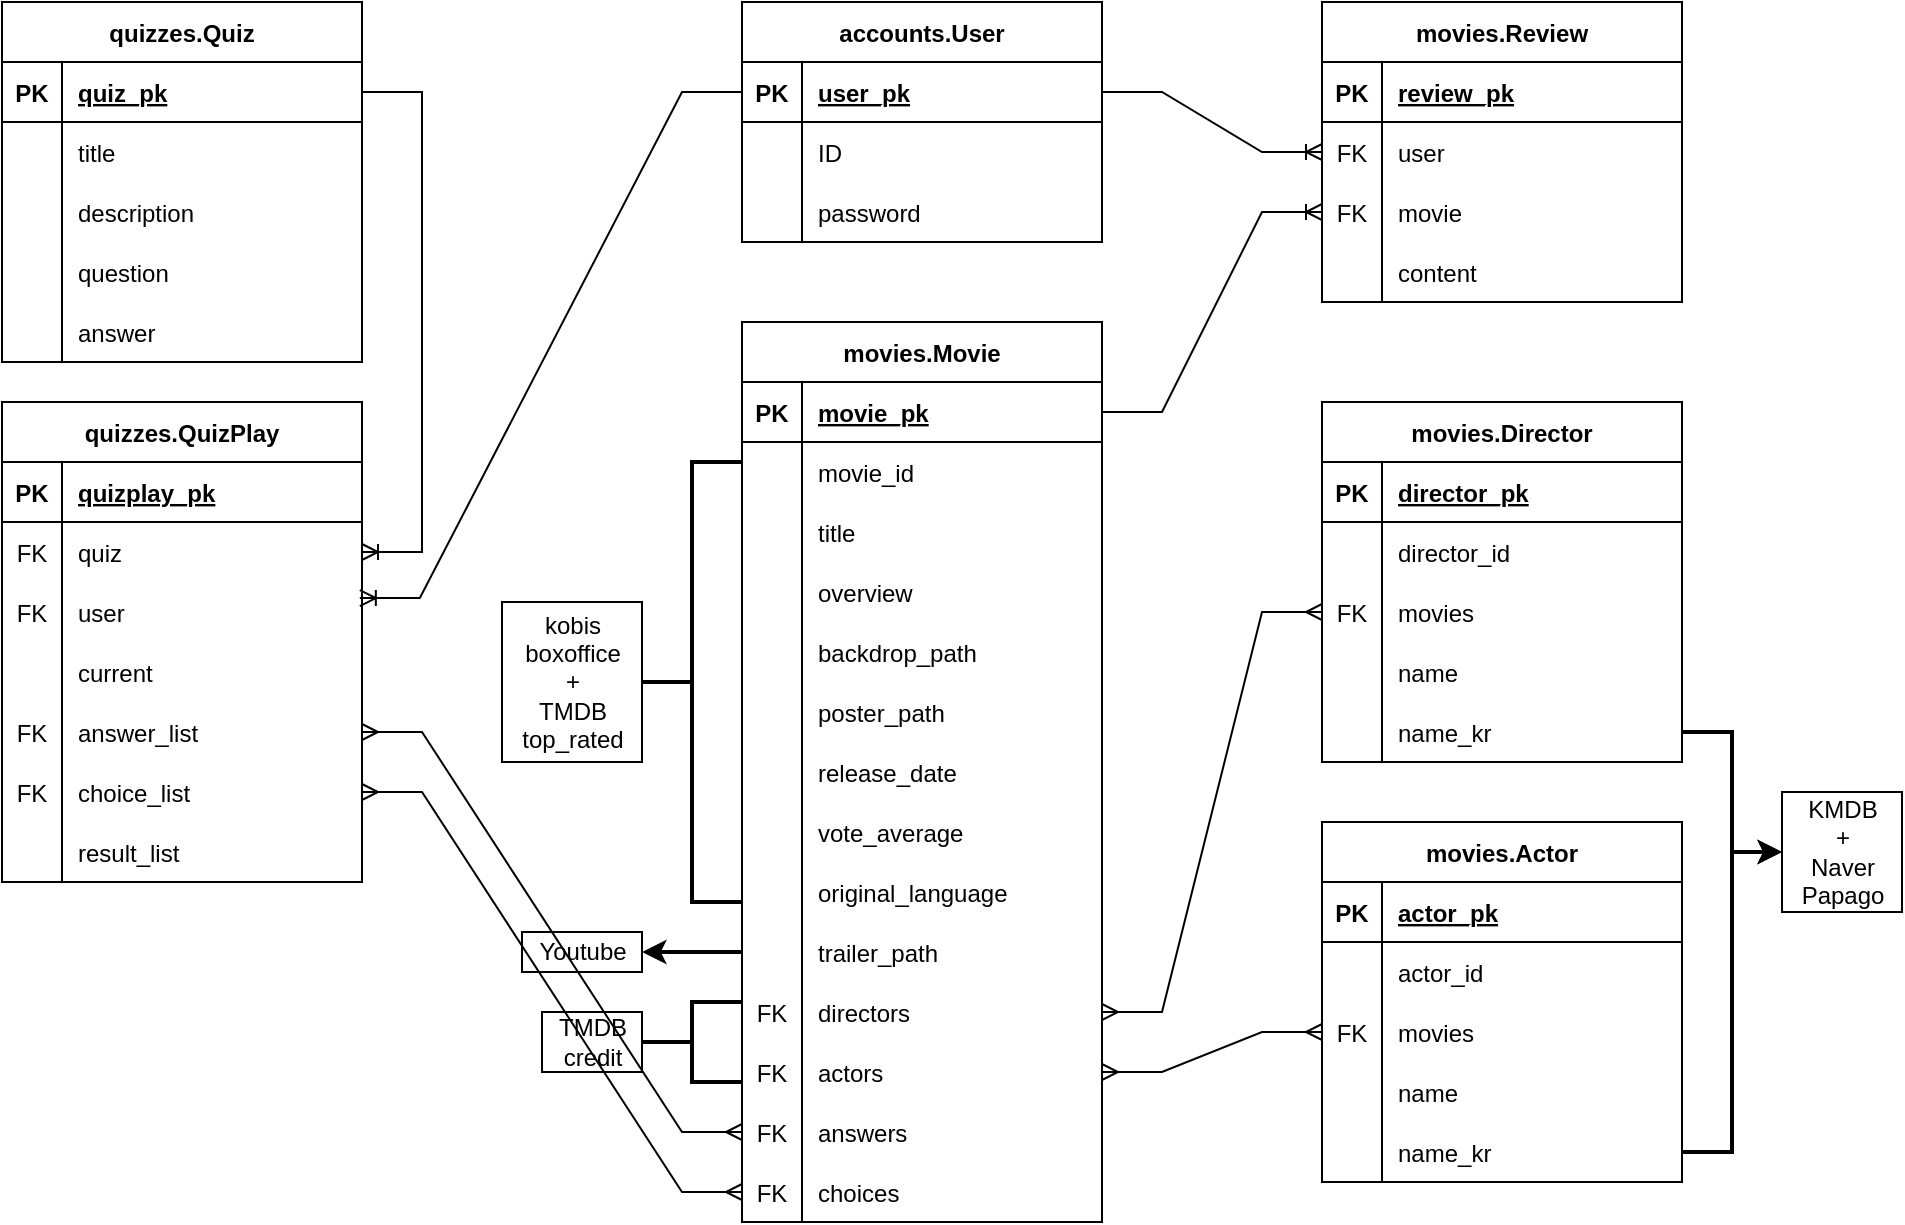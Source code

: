 <mxfile version="18.1.1" type="device"><diagram id="5KrQsQRXeD23JHduKpQw" name="Page-1"><mxGraphModel dx="1707" dy="761" grid="1" gridSize="10" guides="1" tooltips="1" connect="1" arrows="1" fold="1" page="1" pageScale="1" pageWidth="827" pageHeight="1169" math="0" shadow="0"><root><mxCell id="0"/><mxCell id="1" parent="0"/><mxCell id="KKHw9WW8EA9OXIEumXZw-2" value="accounts.User" style="shape=table;startSize=30;container=1;collapsible=1;childLayout=tableLayout;fixedRows=1;rowLines=0;fontStyle=1;align=center;resizeLast=1;" parent="1" vertex="1"><mxGeometry x="150" y="160" width="180" height="120" as="geometry"/></mxCell><mxCell id="KKHw9WW8EA9OXIEumXZw-3" value="" style="shape=tableRow;horizontal=0;startSize=0;swimlaneHead=0;swimlaneBody=0;fillColor=none;collapsible=0;dropTarget=0;points=[[0,0.5],[1,0.5]];portConstraint=eastwest;top=0;left=0;right=0;bottom=1;" parent="KKHw9WW8EA9OXIEumXZw-2" vertex="1"><mxGeometry y="30" width="180" height="30" as="geometry"/></mxCell><mxCell id="KKHw9WW8EA9OXIEumXZw-4" value="PK" style="shape=partialRectangle;connectable=0;fillColor=none;top=0;left=0;bottom=0;right=0;fontStyle=1;overflow=hidden;" parent="KKHw9WW8EA9OXIEumXZw-3" vertex="1"><mxGeometry width="30" height="30" as="geometry"><mxRectangle width="30" height="30" as="alternateBounds"/></mxGeometry></mxCell><mxCell id="KKHw9WW8EA9OXIEumXZw-5" value="user_pk" style="shape=partialRectangle;connectable=0;fillColor=none;top=0;left=0;bottom=0;right=0;align=left;spacingLeft=6;fontStyle=5;overflow=hidden;" parent="KKHw9WW8EA9OXIEumXZw-3" vertex="1"><mxGeometry x="30" width="150" height="30" as="geometry"><mxRectangle width="150" height="30" as="alternateBounds"/></mxGeometry></mxCell><mxCell id="KKHw9WW8EA9OXIEumXZw-6" value="" style="shape=tableRow;horizontal=0;startSize=0;swimlaneHead=0;swimlaneBody=0;fillColor=none;collapsible=0;dropTarget=0;points=[[0,0.5],[1,0.5]];portConstraint=eastwest;top=0;left=0;right=0;bottom=0;" parent="KKHw9WW8EA9OXIEumXZw-2" vertex="1"><mxGeometry y="60" width="180" height="30" as="geometry"/></mxCell><mxCell id="KKHw9WW8EA9OXIEumXZw-7" value="" style="shape=partialRectangle;connectable=0;fillColor=none;top=0;left=0;bottom=0;right=0;editable=1;overflow=hidden;" parent="KKHw9WW8EA9OXIEumXZw-6" vertex="1"><mxGeometry width="30" height="30" as="geometry"><mxRectangle width="30" height="30" as="alternateBounds"/></mxGeometry></mxCell><mxCell id="KKHw9WW8EA9OXIEumXZw-8" value="ID" style="shape=partialRectangle;connectable=0;fillColor=none;top=0;left=0;bottom=0;right=0;align=left;spacingLeft=6;overflow=hidden;" parent="KKHw9WW8EA9OXIEumXZw-6" vertex="1"><mxGeometry x="30" width="150" height="30" as="geometry"><mxRectangle width="150" height="30" as="alternateBounds"/></mxGeometry></mxCell><mxCell id="7-DC_u_czcNYB6QUWj9u-14" value="" style="shape=tableRow;horizontal=0;startSize=0;swimlaneHead=0;swimlaneBody=0;fillColor=none;collapsible=0;dropTarget=0;points=[[0,0.5],[1,0.5]];portConstraint=eastwest;top=0;left=0;right=0;bottom=0;" parent="KKHw9WW8EA9OXIEumXZw-2" vertex="1"><mxGeometry y="90" width="180" height="30" as="geometry"/></mxCell><mxCell id="7-DC_u_czcNYB6QUWj9u-15" value="" style="shape=partialRectangle;connectable=0;fillColor=none;top=0;left=0;bottom=0;right=0;editable=1;overflow=hidden;" parent="7-DC_u_czcNYB6QUWj9u-14" vertex="1"><mxGeometry width="30" height="30" as="geometry"><mxRectangle width="30" height="30" as="alternateBounds"/></mxGeometry></mxCell><mxCell id="7-DC_u_czcNYB6QUWj9u-16" value="password" style="shape=partialRectangle;connectable=0;fillColor=none;top=0;left=0;bottom=0;right=0;align=left;spacingLeft=6;overflow=hidden;" parent="7-DC_u_czcNYB6QUWj9u-14" vertex="1"><mxGeometry x="30" width="150" height="30" as="geometry"><mxRectangle width="150" height="30" as="alternateBounds"/></mxGeometry></mxCell><mxCell id="KKHw9WW8EA9OXIEumXZw-28" value="movies.Review" style="shape=table;startSize=30;container=1;collapsible=1;childLayout=tableLayout;fixedRows=1;rowLines=0;fontStyle=1;align=center;resizeLast=1;" parent="1" vertex="1"><mxGeometry x="440" y="160" width="180" height="150" as="geometry"/></mxCell><mxCell id="KKHw9WW8EA9OXIEumXZw-29" value="" style="shape=tableRow;horizontal=0;startSize=0;swimlaneHead=0;swimlaneBody=0;fillColor=none;collapsible=0;dropTarget=0;points=[[0,0.5],[1,0.5]];portConstraint=eastwest;top=0;left=0;right=0;bottom=1;" parent="KKHw9WW8EA9OXIEumXZw-28" vertex="1"><mxGeometry y="30" width="180" height="30" as="geometry"/></mxCell><mxCell id="KKHw9WW8EA9OXIEumXZw-30" value="PK" style="shape=partialRectangle;connectable=0;fillColor=none;top=0;left=0;bottom=0;right=0;fontStyle=1;overflow=hidden;" parent="KKHw9WW8EA9OXIEumXZw-29" vertex="1"><mxGeometry width="30" height="30" as="geometry"><mxRectangle width="30" height="30" as="alternateBounds"/></mxGeometry></mxCell><mxCell id="KKHw9WW8EA9OXIEumXZw-31" value="review_pk" style="shape=partialRectangle;connectable=0;fillColor=none;top=0;left=0;bottom=0;right=0;align=left;spacingLeft=6;fontStyle=5;overflow=hidden;" parent="KKHw9WW8EA9OXIEumXZw-29" vertex="1"><mxGeometry x="30" width="150" height="30" as="geometry"><mxRectangle width="150" height="30" as="alternateBounds"/></mxGeometry></mxCell><mxCell id="KKHw9WW8EA9OXIEumXZw-32" value="" style="shape=tableRow;horizontal=0;startSize=0;swimlaneHead=0;swimlaneBody=0;fillColor=none;collapsible=0;dropTarget=0;points=[[0,0.5],[1,0.5]];portConstraint=eastwest;top=0;left=0;right=0;bottom=0;" parent="KKHw9WW8EA9OXIEumXZw-28" vertex="1"><mxGeometry y="60" width="180" height="30" as="geometry"/></mxCell><mxCell id="KKHw9WW8EA9OXIEumXZw-33" value="FK" style="shape=partialRectangle;connectable=0;fillColor=none;top=0;left=0;bottom=0;right=0;editable=1;overflow=hidden;" parent="KKHw9WW8EA9OXIEumXZw-32" vertex="1"><mxGeometry width="30" height="30" as="geometry"><mxRectangle width="30" height="30" as="alternateBounds"/></mxGeometry></mxCell><mxCell id="KKHw9WW8EA9OXIEumXZw-34" value="user" style="shape=partialRectangle;connectable=0;fillColor=none;top=0;left=0;bottom=0;right=0;align=left;spacingLeft=6;overflow=hidden;" parent="KKHw9WW8EA9OXIEumXZw-32" vertex="1"><mxGeometry x="30" width="150" height="30" as="geometry"><mxRectangle width="150" height="30" as="alternateBounds"/></mxGeometry></mxCell><mxCell id="7-DC_u_czcNYB6QUWj9u-18" value="" style="shape=tableRow;horizontal=0;startSize=0;swimlaneHead=0;swimlaneBody=0;fillColor=none;collapsible=0;dropTarget=0;points=[[0,0.5],[1,0.5]];portConstraint=eastwest;top=0;left=0;right=0;bottom=0;" parent="KKHw9WW8EA9OXIEumXZw-28" vertex="1"><mxGeometry y="90" width="180" height="30" as="geometry"/></mxCell><mxCell id="7-DC_u_czcNYB6QUWj9u-19" value="FK" style="shape=partialRectangle;connectable=0;fillColor=none;top=0;left=0;bottom=0;right=0;editable=1;overflow=hidden;" parent="7-DC_u_czcNYB6QUWj9u-18" vertex="1"><mxGeometry width="30" height="30" as="geometry"><mxRectangle width="30" height="30" as="alternateBounds"/></mxGeometry></mxCell><mxCell id="7-DC_u_czcNYB6QUWj9u-20" value="movie" style="shape=partialRectangle;connectable=0;fillColor=none;top=0;left=0;bottom=0;right=0;align=left;spacingLeft=6;overflow=hidden;" parent="7-DC_u_czcNYB6QUWj9u-18" vertex="1"><mxGeometry x="30" width="150" height="30" as="geometry"><mxRectangle width="150" height="30" as="alternateBounds"/></mxGeometry></mxCell><mxCell id="KKHw9WW8EA9OXIEumXZw-35" value="" style="shape=tableRow;horizontal=0;startSize=0;swimlaneHead=0;swimlaneBody=0;fillColor=none;collapsible=0;dropTarget=0;points=[[0,0.5],[1,0.5]];portConstraint=eastwest;top=0;left=0;right=0;bottom=0;" parent="KKHw9WW8EA9OXIEumXZw-28" vertex="1"><mxGeometry y="120" width="180" height="30" as="geometry"/></mxCell><mxCell id="KKHw9WW8EA9OXIEumXZw-36" value="" style="shape=partialRectangle;connectable=0;fillColor=none;top=0;left=0;bottom=0;right=0;editable=1;overflow=hidden;" parent="KKHw9WW8EA9OXIEumXZw-35" vertex="1"><mxGeometry width="30" height="30" as="geometry"><mxRectangle width="30" height="30" as="alternateBounds"/></mxGeometry></mxCell><mxCell id="KKHw9WW8EA9OXIEumXZw-37" value="content" style="shape=partialRectangle;connectable=0;fillColor=none;top=0;left=0;bottom=0;right=0;align=left;spacingLeft=6;overflow=hidden;" parent="KKHw9WW8EA9OXIEumXZw-35" vertex="1"><mxGeometry x="30" width="150" height="30" as="geometry"><mxRectangle width="150" height="30" as="alternateBounds"/></mxGeometry></mxCell><mxCell id="KKHw9WW8EA9OXIEumXZw-44" value="" style="edgeStyle=entityRelationEdgeStyle;fontSize=12;html=1;endArrow=ERoneToMany;rounded=0;entryX=0;entryY=0.5;entryDx=0;entryDy=0;exitX=1;exitY=0.5;exitDx=0;exitDy=0;" parent="1" source="KKHw9WW8EA9OXIEumXZw-3" target="KKHw9WW8EA9OXIEumXZw-32" edge="1"><mxGeometry width="100" height="100" relative="1" as="geometry"><mxPoint x="290" y="440" as="sourcePoint"/><mxPoint x="390" y="340" as="targetPoint"/></mxGeometry></mxCell><mxCell id="7-DC_u_czcNYB6QUWj9u-21" value="movies.Movie" style="shape=table;startSize=30;container=1;collapsible=1;childLayout=tableLayout;fixedRows=1;rowLines=0;fontStyle=1;align=center;resizeLast=1;" parent="1" vertex="1"><mxGeometry x="150" y="320" width="180" height="450" as="geometry"/></mxCell><mxCell id="7-DC_u_czcNYB6QUWj9u-22" value="" style="shape=tableRow;horizontal=0;startSize=0;swimlaneHead=0;swimlaneBody=0;fillColor=none;collapsible=0;dropTarget=0;points=[[0,0.5],[1,0.5]];portConstraint=eastwest;top=0;left=0;right=0;bottom=1;" parent="7-DC_u_czcNYB6QUWj9u-21" vertex="1"><mxGeometry y="30" width="180" height="30" as="geometry"/></mxCell><mxCell id="7-DC_u_czcNYB6QUWj9u-23" value="PK" style="shape=partialRectangle;connectable=0;fillColor=none;top=0;left=0;bottom=0;right=0;fontStyle=1;overflow=hidden;" parent="7-DC_u_czcNYB6QUWj9u-22" vertex="1"><mxGeometry width="30" height="30" as="geometry"><mxRectangle width="30" height="30" as="alternateBounds"/></mxGeometry></mxCell><mxCell id="7-DC_u_czcNYB6QUWj9u-24" value="movie_pk" style="shape=partialRectangle;connectable=0;fillColor=none;top=0;left=0;bottom=0;right=0;align=left;spacingLeft=6;fontStyle=5;overflow=hidden;" parent="7-DC_u_czcNYB6QUWj9u-22" vertex="1"><mxGeometry x="30" width="150" height="30" as="geometry"><mxRectangle width="150" height="30" as="alternateBounds"/></mxGeometry></mxCell><mxCell id="R5IGUj61YqM2goeQWQYJ-35" style="shape=tableRow;horizontal=0;startSize=0;swimlaneHead=0;swimlaneBody=0;fillColor=none;collapsible=0;dropTarget=0;points=[[0,0.5],[1,0.5]];portConstraint=eastwest;top=0;left=0;right=0;bottom=0;" parent="7-DC_u_czcNYB6QUWj9u-21" vertex="1"><mxGeometry y="60" width="180" height="30" as="geometry"/></mxCell><mxCell id="R5IGUj61YqM2goeQWQYJ-36" style="shape=partialRectangle;connectable=0;fillColor=none;top=0;left=0;bottom=0;right=0;editable=1;overflow=hidden;" parent="R5IGUj61YqM2goeQWQYJ-35" vertex="1"><mxGeometry width="30" height="30" as="geometry"><mxRectangle width="30" height="30" as="alternateBounds"/></mxGeometry></mxCell><mxCell id="R5IGUj61YqM2goeQWQYJ-37" value="movie_id" style="shape=partialRectangle;connectable=0;fillColor=none;top=0;left=0;bottom=0;right=0;align=left;spacingLeft=6;overflow=hidden;" parent="R5IGUj61YqM2goeQWQYJ-35" vertex="1"><mxGeometry x="30" width="150" height="30" as="geometry"><mxRectangle width="150" height="30" as="alternateBounds"/></mxGeometry></mxCell><mxCell id="7-DC_u_czcNYB6QUWj9u-25" value="" style="shape=tableRow;horizontal=0;startSize=0;swimlaneHead=0;swimlaneBody=0;fillColor=none;collapsible=0;dropTarget=0;points=[[0,0.5],[1,0.5]];portConstraint=eastwest;top=0;left=0;right=0;bottom=0;" parent="7-DC_u_czcNYB6QUWj9u-21" vertex="1"><mxGeometry y="90" width="180" height="30" as="geometry"/></mxCell><mxCell id="7-DC_u_czcNYB6QUWj9u-26" value="" style="shape=partialRectangle;connectable=0;fillColor=none;top=0;left=0;bottom=0;right=0;editable=1;overflow=hidden;" parent="7-DC_u_czcNYB6QUWj9u-25" vertex="1"><mxGeometry width="30" height="30" as="geometry"><mxRectangle width="30" height="30" as="alternateBounds"/></mxGeometry></mxCell><mxCell id="7-DC_u_czcNYB6QUWj9u-27" value="title" style="shape=partialRectangle;connectable=0;fillColor=none;top=0;left=0;bottom=0;right=0;align=left;spacingLeft=6;overflow=hidden;" parent="7-DC_u_czcNYB6QUWj9u-25" vertex="1"><mxGeometry x="30" width="150" height="30" as="geometry"><mxRectangle width="150" height="30" as="alternateBounds"/></mxGeometry></mxCell><mxCell id="7-DC_u_czcNYB6QUWj9u-28" value="" style="shape=tableRow;horizontal=0;startSize=0;swimlaneHead=0;swimlaneBody=0;fillColor=none;collapsible=0;dropTarget=0;points=[[0,0.5],[1,0.5]];portConstraint=eastwest;top=0;left=0;right=0;bottom=0;" parent="7-DC_u_czcNYB6QUWj9u-21" vertex="1"><mxGeometry y="120" width="180" height="30" as="geometry"/></mxCell><mxCell id="7-DC_u_czcNYB6QUWj9u-29" value="" style="shape=partialRectangle;connectable=0;fillColor=none;top=0;left=0;bottom=0;right=0;editable=1;overflow=hidden;" parent="7-DC_u_czcNYB6QUWj9u-28" vertex="1"><mxGeometry width="30" height="30" as="geometry"><mxRectangle width="30" height="30" as="alternateBounds"/></mxGeometry></mxCell><mxCell id="7-DC_u_czcNYB6QUWj9u-30" value="overview" style="shape=partialRectangle;connectable=0;fillColor=none;top=0;left=0;bottom=0;right=0;align=left;spacingLeft=6;overflow=hidden;" parent="7-DC_u_czcNYB6QUWj9u-28" vertex="1"><mxGeometry x="30" width="150" height="30" as="geometry"><mxRectangle width="150" height="30" as="alternateBounds"/></mxGeometry></mxCell><mxCell id="7-DC_u_czcNYB6QUWj9u-31" value="" style="shape=tableRow;horizontal=0;startSize=0;swimlaneHead=0;swimlaneBody=0;fillColor=none;collapsible=0;dropTarget=0;points=[[0,0.5],[1,0.5]];portConstraint=eastwest;top=0;left=0;right=0;bottom=0;" parent="7-DC_u_czcNYB6QUWj9u-21" vertex="1"><mxGeometry y="150" width="180" height="30" as="geometry"/></mxCell><mxCell id="7-DC_u_czcNYB6QUWj9u-32" value="" style="shape=partialRectangle;connectable=0;fillColor=none;top=0;left=0;bottom=0;right=0;editable=1;overflow=hidden;" parent="7-DC_u_czcNYB6QUWj9u-31" vertex="1"><mxGeometry width="30" height="30" as="geometry"><mxRectangle width="30" height="30" as="alternateBounds"/></mxGeometry></mxCell><mxCell id="7-DC_u_czcNYB6QUWj9u-33" value="backdrop_path" style="shape=partialRectangle;connectable=0;fillColor=none;top=0;left=0;bottom=0;right=0;align=left;spacingLeft=6;overflow=hidden;" parent="7-DC_u_czcNYB6QUWj9u-31" vertex="1"><mxGeometry x="30" width="150" height="30" as="geometry"><mxRectangle width="150" height="30" as="alternateBounds"/></mxGeometry></mxCell><mxCell id="7-DC_u_czcNYB6QUWj9u-40" value="" style="shape=tableRow;horizontal=0;startSize=0;swimlaneHead=0;swimlaneBody=0;fillColor=none;collapsible=0;dropTarget=0;points=[[0,0.5],[1,0.5]];portConstraint=eastwest;top=0;left=0;right=0;bottom=0;" parent="7-DC_u_czcNYB6QUWj9u-21" vertex="1"><mxGeometry y="180" width="180" height="30" as="geometry"/></mxCell><mxCell id="7-DC_u_czcNYB6QUWj9u-41" value="" style="shape=partialRectangle;connectable=0;fillColor=none;top=0;left=0;bottom=0;right=0;editable=1;overflow=hidden;" parent="7-DC_u_czcNYB6QUWj9u-40" vertex="1"><mxGeometry width="30" height="30" as="geometry"><mxRectangle width="30" height="30" as="alternateBounds"/></mxGeometry></mxCell><mxCell id="7-DC_u_czcNYB6QUWj9u-42" value="poster_path" style="shape=partialRectangle;connectable=0;fillColor=none;top=0;left=0;bottom=0;right=0;align=left;spacingLeft=6;overflow=hidden;" parent="7-DC_u_czcNYB6QUWj9u-40" vertex="1"><mxGeometry x="30" width="150" height="30" as="geometry"><mxRectangle width="150" height="30" as="alternateBounds"/></mxGeometry></mxCell><mxCell id="7-DC_u_czcNYB6QUWj9u-43" value="" style="shape=tableRow;horizontal=0;startSize=0;swimlaneHead=0;swimlaneBody=0;fillColor=none;collapsible=0;dropTarget=0;points=[[0,0.5],[1,0.5]];portConstraint=eastwest;top=0;left=0;right=0;bottom=0;" parent="7-DC_u_czcNYB6QUWj9u-21" vertex="1"><mxGeometry y="210" width="180" height="30" as="geometry"/></mxCell><mxCell id="7-DC_u_czcNYB6QUWj9u-44" value="" style="shape=partialRectangle;connectable=0;fillColor=none;top=0;left=0;bottom=0;right=0;editable=1;overflow=hidden;" parent="7-DC_u_czcNYB6QUWj9u-43" vertex="1"><mxGeometry width="30" height="30" as="geometry"><mxRectangle width="30" height="30" as="alternateBounds"/></mxGeometry></mxCell><mxCell id="7-DC_u_czcNYB6QUWj9u-45" value="release_date" style="shape=partialRectangle;connectable=0;fillColor=none;top=0;left=0;bottom=0;right=0;align=left;spacingLeft=6;overflow=hidden;" parent="7-DC_u_czcNYB6QUWj9u-43" vertex="1"><mxGeometry x="30" width="150" height="30" as="geometry"><mxRectangle width="150" height="30" as="alternateBounds"/></mxGeometry></mxCell><mxCell id="7-DC_u_czcNYB6QUWj9u-46" value="" style="shape=tableRow;horizontal=0;startSize=0;swimlaneHead=0;swimlaneBody=0;fillColor=none;collapsible=0;dropTarget=0;points=[[0,0.5],[1,0.5]];portConstraint=eastwest;top=0;left=0;right=0;bottom=0;" parent="7-DC_u_czcNYB6QUWj9u-21" vertex="1"><mxGeometry y="240" width="180" height="30" as="geometry"/></mxCell><mxCell id="7-DC_u_czcNYB6QUWj9u-47" value="" style="shape=partialRectangle;connectable=0;fillColor=none;top=0;left=0;bottom=0;right=0;editable=1;overflow=hidden;" parent="7-DC_u_czcNYB6QUWj9u-46" vertex="1"><mxGeometry width="30" height="30" as="geometry"><mxRectangle width="30" height="30" as="alternateBounds"/></mxGeometry></mxCell><mxCell id="7-DC_u_czcNYB6QUWj9u-48" value="vote_average" style="shape=partialRectangle;connectable=0;fillColor=none;top=0;left=0;bottom=0;right=0;align=left;spacingLeft=6;overflow=hidden;" parent="7-DC_u_czcNYB6QUWj9u-46" vertex="1"><mxGeometry x="30" width="150" height="30" as="geometry"><mxRectangle width="150" height="30" as="alternateBounds"/></mxGeometry></mxCell><mxCell id="R5IGUj61YqM2goeQWQYJ-78" style="shape=tableRow;horizontal=0;startSize=0;swimlaneHead=0;swimlaneBody=0;fillColor=none;collapsible=0;dropTarget=0;points=[[0,0.5],[1,0.5]];portConstraint=eastwest;top=0;left=0;right=0;bottom=0;" parent="7-DC_u_czcNYB6QUWj9u-21" vertex="1"><mxGeometry y="270" width="180" height="30" as="geometry"/></mxCell><mxCell id="R5IGUj61YqM2goeQWQYJ-79" style="shape=partialRectangle;connectable=0;fillColor=none;top=0;left=0;bottom=0;right=0;editable=1;overflow=hidden;" parent="R5IGUj61YqM2goeQWQYJ-78" vertex="1"><mxGeometry width="30" height="30" as="geometry"><mxRectangle width="30" height="30" as="alternateBounds"/></mxGeometry></mxCell><mxCell id="R5IGUj61YqM2goeQWQYJ-80" value="original_language" style="shape=partialRectangle;connectable=0;fillColor=none;top=0;left=0;bottom=0;right=0;align=left;spacingLeft=6;overflow=hidden;" parent="R5IGUj61YqM2goeQWQYJ-78" vertex="1"><mxGeometry x="30" width="150" height="30" as="geometry"><mxRectangle width="150" height="30" as="alternateBounds"/></mxGeometry></mxCell><mxCell id="R5IGUj61YqM2goeQWQYJ-107" style="shape=tableRow;horizontal=0;startSize=0;swimlaneHead=0;swimlaneBody=0;fillColor=none;collapsible=0;dropTarget=0;points=[[0,0.5],[1,0.5]];portConstraint=eastwest;top=0;left=0;right=0;bottom=0;" parent="7-DC_u_czcNYB6QUWj9u-21" vertex="1"><mxGeometry y="300" width="180" height="30" as="geometry"/></mxCell><mxCell id="R5IGUj61YqM2goeQWQYJ-108" style="shape=partialRectangle;connectable=0;fillColor=none;top=0;left=0;bottom=0;right=0;editable=1;overflow=hidden;" parent="R5IGUj61YqM2goeQWQYJ-107" vertex="1"><mxGeometry width="30" height="30" as="geometry"><mxRectangle width="30" height="30" as="alternateBounds"/></mxGeometry></mxCell><mxCell id="R5IGUj61YqM2goeQWQYJ-109" value="trailer_path" style="shape=partialRectangle;connectable=0;fillColor=none;top=0;left=0;bottom=0;right=0;align=left;spacingLeft=6;overflow=hidden;" parent="R5IGUj61YqM2goeQWQYJ-107" vertex="1"><mxGeometry x="30" width="150" height="30" as="geometry"><mxRectangle width="150" height="30" as="alternateBounds"/></mxGeometry></mxCell><mxCell id="7-DC_u_czcNYB6QUWj9u-49" value="" style="shape=tableRow;horizontal=0;startSize=0;swimlaneHead=0;swimlaneBody=0;fillColor=none;collapsible=0;dropTarget=0;points=[[0,0.5],[1,0.5]];portConstraint=eastwest;top=0;left=0;right=0;bottom=0;" parent="7-DC_u_czcNYB6QUWj9u-21" vertex="1"><mxGeometry y="330" width="180" height="30" as="geometry"/></mxCell><mxCell id="7-DC_u_czcNYB6QUWj9u-50" value="FK" style="shape=partialRectangle;connectable=0;fillColor=none;top=0;left=0;bottom=0;right=0;editable=1;overflow=hidden;" parent="7-DC_u_czcNYB6QUWj9u-49" vertex="1"><mxGeometry width="30" height="30" as="geometry"><mxRectangle width="30" height="30" as="alternateBounds"/></mxGeometry></mxCell><mxCell id="7-DC_u_czcNYB6QUWj9u-51" value="directors" style="shape=partialRectangle;connectable=0;fillColor=none;top=0;left=0;bottom=0;right=0;align=left;spacingLeft=6;overflow=hidden;" parent="7-DC_u_czcNYB6QUWj9u-49" vertex="1"><mxGeometry x="30" width="150" height="30" as="geometry"><mxRectangle width="150" height="30" as="alternateBounds"/></mxGeometry></mxCell><mxCell id="7-DC_u_czcNYB6QUWj9u-52" value="" style="shape=tableRow;horizontal=0;startSize=0;swimlaneHead=0;swimlaneBody=0;fillColor=none;collapsible=0;dropTarget=0;points=[[0,0.5],[1,0.5]];portConstraint=eastwest;top=0;left=0;right=0;bottom=0;" parent="7-DC_u_czcNYB6QUWj9u-21" vertex="1"><mxGeometry y="360" width="180" height="30" as="geometry"/></mxCell><mxCell id="7-DC_u_czcNYB6QUWj9u-53" value="FK" style="shape=partialRectangle;connectable=0;fillColor=none;top=0;left=0;bottom=0;right=0;editable=1;overflow=hidden;" parent="7-DC_u_czcNYB6QUWj9u-52" vertex="1"><mxGeometry width="30" height="30" as="geometry"><mxRectangle width="30" height="30" as="alternateBounds"/></mxGeometry></mxCell><mxCell id="7-DC_u_czcNYB6QUWj9u-54" value="actors" style="shape=partialRectangle;connectable=0;fillColor=none;top=0;left=0;bottom=0;right=0;align=left;spacingLeft=6;overflow=hidden;" parent="7-DC_u_czcNYB6QUWj9u-52" vertex="1"><mxGeometry x="30" width="150" height="30" as="geometry"><mxRectangle width="150" height="30" as="alternateBounds"/></mxGeometry></mxCell><mxCell id="5jWKbea4Rzmq--Sz2jLY-73" value="" style="shape=tableRow;horizontal=0;startSize=0;swimlaneHead=0;swimlaneBody=0;fillColor=none;collapsible=0;dropTarget=0;points=[[0,0.5],[1,0.5]];portConstraint=eastwest;top=0;left=0;right=0;bottom=0;" vertex="1" parent="7-DC_u_czcNYB6QUWj9u-21"><mxGeometry y="390" width="180" height="30" as="geometry"/></mxCell><mxCell id="5jWKbea4Rzmq--Sz2jLY-74" value="FK" style="shape=partialRectangle;connectable=0;fillColor=none;top=0;left=0;bottom=0;right=0;editable=1;overflow=hidden;" vertex="1" parent="5jWKbea4Rzmq--Sz2jLY-73"><mxGeometry width="30" height="30" as="geometry"><mxRectangle width="30" height="30" as="alternateBounds"/></mxGeometry></mxCell><mxCell id="5jWKbea4Rzmq--Sz2jLY-75" value="answers" style="shape=partialRectangle;connectable=0;fillColor=none;top=0;left=0;bottom=0;right=0;align=left;spacingLeft=6;overflow=hidden;" vertex="1" parent="5jWKbea4Rzmq--Sz2jLY-73"><mxGeometry x="30" width="150" height="30" as="geometry"><mxRectangle width="150" height="30" as="alternateBounds"/></mxGeometry></mxCell><mxCell id="5jWKbea4Rzmq--Sz2jLY-76" value="" style="shape=tableRow;horizontal=0;startSize=0;swimlaneHead=0;swimlaneBody=0;fillColor=none;collapsible=0;dropTarget=0;points=[[0,0.5],[1,0.5]];portConstraint=eastwest;top=0;left=0;right=0;bottom=0;" vertex="1" parent="7-DC_u_czcNYB6QUWj9u-21"><mxGeometry y="420" width="180" height="30" as="geometry"/></mxCell><mxCell id="5jWKbea4Rzmq--Sz2jLY-77" value="FK" style="shape=partialRectangle;connectable=0;fillColor=none;top=0;left=0;bottom=0;right=0;editable=1;overflow=hidden;" vertex="1" parent="5jWKbea4Rzmq--Sz2jLY-76"><mxGeometry width="30" height="30" as="geometry"><mxRectangle width="30" height="30" as="alternateBounds"/></mxGeometry></mxCell><mxCell id="5jWKbea4Rzmq--Sz2jLY-78" value="choices" style="shape=partialRectangle;connectable=0;fillColor=none;top=0;left=0;bottom=0;right=0;align=left;spacingLeft=6;overflow=hidden;" vertex="1" parent="5jWKbea4Rzmq--Sz2jLY-76"><mxGeometry x="30" width="150" height="30" as="geometry"><mxRectangle width="150" height="30" as="alternateBounds"/></mxGeometry></mxCell><mxCell id="7-DC_u_czcNYB6QUWj9u-64" value="movies.Actor" style="shape=table;startSize=30;container=1;collapsible=1;childLayout=tableLayout;fixedRows=1;rowLines=0;fontStyle=1;align=center;resizeLast=1;" parent="1" vertex="1"><mxGeometry x="440" y="570" width="180" height="180" as="geometry"/></mxCell><mxCell id="7-DC_u_czcNYB6QUWj9u-65" value="" style="shape=tableRow;horizontal=0;startSize=0;swimlaneHead=0;swimlaneBody=0;fillColor=none;collapsible=0;dropTarget=0;points=[[0,0.5],[1,0.5]];portConstraint=eastwest;top=0;left=0;right=0;bottom=1;" parent="7-DC_u_czcNYB6QUWj9u-64" vertex="1"><mxGeometry y="30" width="180" height="30" as="geometry"/></mxCell><mxCell id="7-DC_u_czcNYB6QUWj9u-66" value="PK" style="shape=partialRectangle;connectable=0;fillColor=none;top=0;left=0;bottom=0;right=0;fontStyle=1;overflow=hidden;" parent="7-DC_u_czcNYB6QUWj9u-65" vertex="1"><mxGeometry width="30" height="30" as="geometry"><mxRectangle width="30" height="30" as="alternateBounds"/></mxGeometry></mxCell><mxCell id="7-DC_u_czcNYB6QUWj9u-67" value="actor_pk" style="shape=partialRectangle;connectable=0;fillColor=none;top=0;left=0;bottom=0;right=0;align=left;spacingLeft=6;fontStyle=5;overflow=hidden;" parent="7-DC_u_czcNYB6QUWj9u-65" vertex="1"><mxGeometry x="30" width="150" height="30" as="geometry"><mxRectangle width="150" height="30" as="alternateBounds"/></mxGeometry></mxCell><mxCell id="R5IGUj61YqM2goeQWQYJ-44" style="shape=tableRow;horizontal=0;startSize=0;swimlaneHead=0;swimlaneBody=0;fillColor=none;collapsible=0;dropTarget=0;points=[[0,0.5],[1,0.5]];portConstraint=eastwest;top=0;left=0;right=0;bottom=0;" parent="7-DC_u_czcNYB6QUWj9u-64" vertex="1"><mxGeometry y="60" width="180" height="30" as="geometry"/></mxCell><mxCell id="R5IGUj61YqM2goeQWQYJ-45" style="shape=partialRectangle;connectable=0;fillColor=none;top=0;left=0;bottom=0;right=0;editable=1;overflow=hidden;" parent="R5IGUj61YqM2goeQWQYJ-44" vertex="1"><mxGeometry width="30" height="30" as="geometry"><mxRectangle width="30" height="30" as="alternateBounds"/></mxGeometry></mxCell><mxCell id="R5IGUj61YqM2goeQWQYJ-46" value="actor_id" style="shape=partialRectangle;connectable=0;fillColor=none;top=0;left=0;bottom=0;right=0;align=left;spacingLeft=6;overflow=hidden;" parent="R5IGUj61YqM2goeQWQYJ-44" vertex="1"><mxGeometry x="30" width="150" height="30" as="geometry"><mxRectangle width="150" height="30" as="alternateBounds"/></mxGeometry></mxCell><mxCell id="7-DC_u_czcNYB6QUWj9u-68" value="" style="shape=tableRow;horizontal=0;startSize=0;swimlaneHead=0;swimlaneBody=0;fillColor=none;collapsible=0;dropTarget=0;points=[[0,0.5],[1,0.5]];portConstraint=eastwest;top=0;left=0;right=0;bottom=0;" parent="7-DC_u_czcNYB6QUWj9u-64" vertex="1"><mxGeometry y="90" width="180" height="30" as="geometry"/></mxCell><mxCell id="7-DC_u_czcNYB6QUWj9u-69" value="FK" style="shape=partialRectangle;connectable=0;fillColor=none;top=0;left=0;bottom=0;right=0;editable=1;overflow=hidden;" parent="7-DC_u_czcNYB6QUWj9u-68" vertex="1"><mxGeometry width="30" height="30" as="geometry"><mxRectangle width="30" height="30" as="alternateBounds"/></mxGeometry></mxCell><mxCell id="7-DC_u_czcNYB6QUWj9u-70" value="movies" style="shape=partialRectangle;connectable=0;fillColor=none;top=0;left=0;bottom=0;right=0;align=left;spacingLeft=6;overflow=hidden;" parent="7-DC_u_czcNYB6QUWj9u-68" vertex="1"><mxGeometry x="30" width="150" height="30" as="geometry"><mxRectangle width="150" height="30" as="alternateBounds"/></mxGeometry></mxCell><mxCell id="7-DC_u_czcNYB6QUWj9u-71" value="" style="shape=tableRow;horizontal=0;startSize=0;swimlaneHead=0;swimlaneBody=0;fillColor=none;collapsible=0;dropTarget=0;points=[[0,0.5],[1,0.5]];portConstraint=eastwest;top=0;left=0;right=0;bottom=0;" parent="7-DC_u_czcNYB6QUWj9u-64" vertex="1"><mxGeometry y="120" width="180" height="30" as="geometry"/></mxCell><mxCell id="7-DC_u_czcNYB6QUWj9u-72" value="" style="shape=partialRectangle;connectable=0;fillColor=none;top=0;left=0;bottom=0;right=0;editable=1;overflow=hidden;" parent="7-DC_u_czcNYB6QUWj9u-71" vertex="1"><mxGeometry width="30" height="30" as="geometry"><mxRectangle width="30" height="30" as="alternateBounds"/></mxGeometry></mxCell><mxCell id="7-DC_u_czcNYB6QUWj9u-73" value="name" style="shape=partialRectangle;connectable=0;fillColor=none;top=0;left=0;bottom=0;right=0;align=left;spacingLeft=6;overflow=hidden;" parent="7-DC_u_czcNYB6QUWj9u-71" vertex="1"><mxGeometry x="30" width="150" height="30" as="geometry"><mxRectangle width="150" height="30" as="alternateBounds"/></mxGeometry></mxCell><mxCell id="R5IGUj61YqM2goeQWQYJ-51" style="shape=tableRow;horizontal=0;startSize=0;swimlaneHead=0;swimlaneBody=0;fillColor=none;collapsible=0;dropTarget=0;points=[[0,0.5],[1,0.5]];portConstraint=eastwest;top=0;left=0;right=0;bottom=0;" parent="7-DC_u_czcNYB6QUWj9u-64" vertex="1"><mxGeometry y="150" width="180" height="30" as="geometry"/></mxCell><mxCell id="R5IGUj61YqM2goeQWQYJ-52" style="shape=partialRectangle;connectable=0;fillColor=none;top=0;left=0;bottom=0;right=0;editable=1;overflow=hidden;" parent="R5IGUj61YqM2goeQWQYJ-51" vertex="1"><mxGeometry width="30" height="30" as="geometry"><mxRectangle width="30" height="30" as="alternateBounds"/></mxGeometry></mxCell><mxCell id="R5IGUj61YqM2goeQWQYJ-53" value="name_kr" style="shape=partialRectangle;connectable=0;fillColor=none;top=0;left=0;bottom=0;right=0;align=left;spacingLeft=6;overflow=hidden;" parent="R5IGUj61YqM2goeQWQYJ-51" vertex="1"><mxGeometry x="30" width="150" height="30" as="geometry"><mxRectangle width="150" height="30" as="alternateBounds"/></mxGeometry></mxCell><mxCell id="7-DC_u_czcNYB6QUWj9u-77" value="movies.Director" style="shape=table;startSize=30;container=1;collapsible=1;childLayout=tableLayout;fixedRows=1;rowLines=0;fontStyle=1;align=center;resizeLast=1;" parent="1" vertex="1"><mxGeometry x="440" y="360" width="180" height="180" as="geometry"/></mxCell><mxCell id="7-DC_u_czcNYB6QUWj9u-78" value="" style="shape=tableRow;horizontal=0;startSize=0;swimlaneHead=0;swimlaneBody=0;fillColor=none;collapsible=0;dropTarget=0;points=[[0,0.5],[1,0.5]];portConstraint=eastwest;top=0;left=0;right=0;bottom=1;" parent="7-DC_u_czcNYB6QUWj9u-77" vertex="1"><mxGeometry y="30" width="180" height="30" as="geometry"/></mxCell><mxCell id="7-DC_u_czcNYB6QUWj9u-79" value="PK" style="shape=partialRectangle;connectable=0;fillColor=none;top=0;left=0;bottom=0;right=0;fontStyle=1;overflow=hidden;" parent="7-DC_u_czcNYB6QUWj9u-78" vertex="1"><mxGeometry width="30" height="30" as="geometry"><mxRectangle width="30" height="30" as="alternateBounds"/></mxGeometry></mxCell><mxCell id="7-DC_u_czcNYB6QUWj9u-80" value="director_pk" style="shape=partialRectangle;connectable=0;fillColor=none;top=0;left=0;bottom=0;right=0;align=left;spacingLeft=6;fontStyle=5;overflow=hidden;" parent="7-DC_u_czcNYB6QUWj9u-78" vertex="1"><mxGeometry x="30" width="150" height="30" as="geometry"><mxRectangle width="150" height="30" as="alternateBounds"/></mxGeometry></mxCell><mxCell id="R5IGUj61YqM2goeQWQYJ-38" style="shape=tableRow;horizontal=0;startSize=0;swimlaneHead=0;swimlaneBody=0;fillColor=none;collapsible=0;dropTarget=0;points=[[0,0.5],[1,0.5]];portConstraint=eastwest;top=0;left=0;right=0;bottom=0;" parent="7-DC_u_czcNYB6QUWj9u-77" vertex="1"><mxGeometry y="60" width="180" height="30" as="geometry"/></mxCell><mxCell id="R5IGUj61YqM2goeQWQYJ-39" style="shape=partialRectangle;connectable=0;fillColor=none;top=0;left=0;bottom=0;right=0;editable=1;overflow=hidden;" parent="R5IGUj61YqM2goeQWQYJ-38" vertex="1"><mxGeometry width="30" height="30" as="geometry"><mxRectangle width="30" height="30" as="alternateBounds"/></mxGeometry></mxCell><mxCell id="R5IGUj61YqM2goeQWQYJ-40" value="director_id" style="shape=partialRectangle;connectable=0;fillColor=none;top=0;left=0;bottom=0;right=0;align=left;spacingLeft=6;overflow=hidden;" parent="R5IGUj61YqM2goeQWQYJ-38" vertex="1"><mxGeometry x="30" width="150" height="30" as="geometry"><mxRectangle width="150" height="30" as="alternateBounds"/></mxGeometry></mxCell><mxCell id="7-DC_u_czcNYB6QUWj9u-81" value="" style="shape=tableRow;horizontal=0;startSize=0;swimlaneHead=0;swimlaneBody=0;fillColor=none;collapsible=0;dropTarget=0;points=[[0,0.5],[1,0.5]];portConstraint=eastwest;top=0;left=0;right=0;bottom=0;" parent="7-DC_u_czcNYB6QUWj9u-77" vertex="1"><mxGeometry y="90" width="180" height="30" as="geometry"/></mxCell><mxCell id="7-DC_u_czcNYB6QUWj9u-82" value="FK" style="shape=partialRectangle;connectable=0;fillColor=none;top=0;left=0;bottom=0;right=0;editable=1;overflow=hidden;" parent="7-DC_u_czcNYB6QUWj9u-81" vertex="1"><mxGeometry width="30" height="30" as="geometry"><mxRectangle width="30" height="30" as="alternateBounds"/></mxGeometry></mxCell><mxCell id="7-DC_u_czcNYB6QUWj9u-83" value="movies" style="shape=partialRectangle;connectable=0;fillColor=none;top=0;left=0;bottom=0;right=0;align=left;spacingLeft=6;overflow=hidden;" parent="7-DC_u_czcNYB6QUWj9u-81" vertex="1"><mxGeometry x="30" width="150" height="30" as="geometry"><mxRectangle width="150" height="30" as="alternateBounds"/></mxGeometry></mxCell><mxCell id="7-DC_u_czcNYB6QUWj9u-84" value="" style="shape=tableRow;horizontal=0;startSize=0;swimlaneHead=0;swimlaneBody=0;fillColor=none;collapsible=0;dropTarget=0;points=[[0,0.5],[1,0.5]];portConstraint=eastwest;top=0;left=0;right=0;bottom=0;" parent="7-DC_u_czcNYB6QUWj9u-77" vertex="1"><mxGeometry y="120" width="180" height="30" as="geometry"/></mxCell><mxCell id="7-DC_u_czcNYB6QUWj9u-85" value="" style="shape=partialRectangle;connectable=0;fillColor=none;top=0;left=0;bottom=0;right=0;editable=1;overflow=hidden;" parent="7-DC_u_czcNYB6QUWj9u-84" vertex="1"><mxGeometry width="30" height="30" as="geometry"><mxRectangle width="30" height="30" as="alternateBounds"/></mxGeometry></mxCell><mxCell id="7-DC_u_czcNYB6QUWj9u-86" value="name" style="shape=partialRectangle;connectable=0;fillColor=none;top=0;left=0;bottom=0;right=0;align=left;spacingLeft=6;overflow=hidden;" parent="7-DC_u_czcNYB6QUWj9u-84" vertex="1"><mxGeometry x="30" width="150" height="30" as="geometry"><mxRectangle width="150" height="30" as="alternateBounds"/></mxGeometry></mxCell><mxCell id="R5IGUj61YqM2goeQWQYJ-48" style="shape=tableRow;horizontal=0;startSize=0;swimlaneHead=0;swimlaneBody=0;fillColor=none;collapsible=0;dropTarget=0;points=[[0,0.5],[1,0.5]];portConstraint=eastwest;top=0;left=0;right=0;bottom=0;" parent="7-DC_u_czcNYB6QUWj9u-77" vertex="1"><mxGeometry y="150" width="180" height="30" as="geometry"/></mxCell><mxCell id="R5IGUj61YqM2goeQWQYJ-49" style="shape=partialRectangle;connectable=0;fillColor=none;top=0;left=0;bottom=0;right=0;editable=1;overflow=hidden;" parent="R5IGUj61YqM2goeQWQYJ-48" vertex="1"><mxGeometry width="30" height="30" as="geometry"><mxRectangle width="30" height="30" as="alternateBounds"/></mxGeometry></mxCell><mxCell id="R5IGUj61YqM2goeQWQYJ-50" value="name_kr" style="shape=partialRectangle;connectable=0;fillColor=none;top=0;left=0;bottom=0;right=0;align=left;spacingLeft=6;overflow=hidden;" parent="R5IGUj61YqM2goeQWQYJ-48" vertex="1"><mxGeometry x="30" width="150" height="30" as="geometry"><mxRectangle width="150" height="30" as="alternateBounds"/></mxGeometry></mxCell><mxCell id="7-DC_u_czcNYB6QUWj9u-88" value="" style="edgeStyle=entityRelationEdgeStyle;fontSize=12;html=1;endArrow=ERmany;startArrow=ERmany;rounded=0;exitX=1;exitY=0.5;exitDx=0;exitDy=0;entryX=0;entryY=0.5;entryDx=0;entryDy=0;" parent="1" source="7-DC_u_czcNYB6QUWj9u-49" target="7-DC_u_czcNYB6QUWj9u-81" edge="1"><mxGeometry width="100" height="100" relative="1" as="geometry"><mxPoint x="380" y="540" as="sourcePoint"/><mxPoint x="480" y="440" as="targetPoint"/></mxGeometry></mxCell><mxCell id="7-DC_u_czcNYB6QUWj9u-89" value="" style="edgeStyle=entityRelationEdgeStyle;fontSize=12;html=1;endArrow=ERmany;startArrow=ERmany;rounded=0;exitX=1;exitY=0.5;exitDx=0;exitDy=0;entryX=0;entryY=0.5;entryDx=0;entryDy=0;" parent="1" source="7-DC_u_czcNYB6QUWj9u-52" target="7-DC_u_czcNYB6QUWj9u-68" edge="1"><mxGeometry width="100" height="100" relative="1" as="geometry"><mxPoint x="380" y="540" as="sourcePoint"/><mxPoint x="480" y="440" as="targetPoint"/></mxGeometry></mxCell><mxCell id="7-DC_u_czcNYB6QUWj9u-90" value="" style="edgeStyle=entityRelationEdgeStyle;fontSize=12;html=1;endArrow=ERoneToMany;rounded=0;exitX=1;exitY=0.5;exitDx=0;exitDy=0;entryX=0;entryY=0.5;entryDx=0;entryDy=0;" parent="1" source="7-DC_u_czcNYB6QUWj9u-22" target="7-DC_u_czcNYB6QUWj9u-18" edge="1"><mxGeometry width="100" height="100" relative="1" as="geometry"><mxPoint x="380" y="540" as="sourcePoint"/><mxPoint x="480" y="440" as="targetPoint"/></mxGeometry></mxCell><mxCell id="R5IGUj61YqM2goeQWQYJ-82" value="kobis&lt;br&gt;boxoffice&lt;br&gt;+&lt;br&gt;TMDB&lt;br&gt;top_rated" style="text;html=1;resizable=0;autosize=1;align=center;verticalAlign=middle;points=[];fillColor=none;strokeColor=default;rounded=0;" parent="1" vertex="1"><mxGeometry x="30" y="460" width="70" height="80" as="geometry"/></mxCell><mxCell id="R5IGUj61YqM2goeQWQYJ-83" value="" style="strokeWidth=2;html=1;shape=mxgraph.flowchart.annotation_2;align=left;labelPosition=right;pointerEvents=1;" parent="1" vertex="1"><mxGeometry x="100" y="390" width="50" height="220" as="geometry"/></mxCell><mxCell id="R5IGUj61YqM2goeQWQYJ-85" value="TMDB&lt;br&gt;credit" style="text;html=1;resizable=0;autosize=1;align=center;verticalAlign=middle;points=[];fillColor=none;strokeColor=default;rounded=0;" parent="1" vertex="1"><mxGeometry x="50" y="665" width="50" height="30" as="geometry"/></mxCell><mxCell id="R5IGUj61YqM2goeQWQYJ-89" value="" style="endArrow=classic;html=1;rounded=0;exitX=0;exitY=0.5;exitDx=0;exitDy=0;strokeWidth=2;" parent="1" edge="1"><mxGeometry width="50" height="50" relative="1" as="geometry"><mxPoint x="150" y="635" as="sourcePoint"/><mxPoint x="100" y="635" as="targetPoint"/></mxGeometry></mxCell><mxCell id="R5IGUj61YqM2goeQWQYJ-90" value="Youtube" style="text;html=1;resizable=0;autosize=1;align=center;verticalAlign=middle;points=[];rounded=0;strokeColor=default;" parent="1" vertex="1"><mxGeometry x="40" y="625" width="60" height="20" as="geometry"/></mxCell><mxCell id="R5IGUj61YqM2goeQWQYJ-97" value="KMDB&lt;br&gt;+&lt;br&gt;Naver&lt;br&gt;Papago" style="text;html=1;resizable=0;autosize=1;align=center;verticalAlign=middle;points=[];fillColor=none;strokeColor=default;rounded=0;" parent="1" vertex="1"><mxGeometry x="670" y="555" width="60" height="60" as="geometry"/></mxCell><mxCell id="R5IGUj61YqM2goeQWQYJ-112" value="" style="edgeStyle=elbowEdgeStyle;elbow=horizontal;endArrow=classic;html=1;rounded=0;strokeWidth=2;" parent="1" target="R5IGUj61YqM2goeQWQYJ-97" edge="1"><mxGeometry width="50" height="50" relative="1" as="geometry"><mxPoint x="620" y="525" as="sourcePoint"/><mxPoint x="670" y="475" as="targetPoint"/></mxGeometry></mxCell><mxCell id="R5IGUj61YqM2goeQWQYJ-114" value="" style="edgeStyle=elbowEdgeStyle;elbow=horizontal;endArrow=classic;html=1;rounded=0;strokeWidth=2;exitX=1;exitY=0.5;exitDx=0;exitDy=0;" parent="1" source="R5IGUj61YqM2goeQWQYJ-51" target="R5IGUj61YqM2goeQWQYJ-97" edge="1"><mxGeometry width="50" height="50" relative="1" as="geometry"><mxPoint x="620" y="525" as="sourcePoint"/><mxPoint x="670" y="475" as="targetPoint"/></mxGeometry></mxCell><mxCell id="R5IGUj61YqM2goeQWQYJ-116" value="" style="strokeWidth=2;html=1;shape=mxgraph.flowchart.annotation_2;align=left;labelPosition=right;pointerEvents=1;" parent="1" vertex="1"><mxGeometry x="100" y="660" width="50" height="40" as="geometry"/></mxCell><mxCell id="5jWKbea4Rzmq--Sz2jLY-1" value="quizzes.Quiz" style="shape=table;startSize=30;container=1;collapsible=1;childLayout=tableLayout;fixedRows=1;rowLines=0;fontStyle=1;align=center;resizeLast=1;" vertex="1" parent="1"><mxGeometry x="-220" y="160" width="180" height="180" as="geometry"/></mxCell><mxCell id="5jWKbea4Rzmq--Sz2jLY-2" value="" style="shape=tableRow;horizontal=0;startSize=0;swimlaneHead=0;swimlaneBody=0;fillColor=none;collapsible=0;dropTarget=0;points=[[0,0.5],[1,0.5]];portConstraint=eastwest;top=0;left=0;right=0;bottom=1;" vertex="1" parent="5jWKbea4Rzmq--Sz2jLY-1"><mxGeometry y="30" width="180" height="30" as="geometry"/></mxCell><mxCell id="5jWKbea4Rzmq--Sz2jLY-3" value="PK" style="shape=partialRectangle;connectable=0;fillColor=none;top=0;left=0;bottom=0;right=0;fontStyle=1;overflow=hidden;" vertex="1" parent="5jWKbea4Rzmq--Sz2jLY-2"><mxGeometry width="30" height="30" as="geometry"><mxRectangle width="30" height="30" as="alternateBounds"/></mxGeometry></mxCell><mxCell id="5jWKbea4Rzmq--Sz2jLY-4" value="quiz_pk" style="shape=partialRectangle;connectable=0;fillColor=none;top=0;left=0;bottom=0;right=0;align=left;spacingLeft=6;fontStyle=5;overflow=hidden;" vertex="1" parent="5jWKbea4Rzmq--Sz2jLY-2"><mxGeometry x="30" width="150" height="30" as="geometry"><mxRectangle width="150" height="30" as="alternateBounds"/></mxGeometry></mxCell><mxCell id="5jWKbea4Rzmq--Sz2jLY-5" value="" style="shape=tableRow;horizontal=0;startSize=0;swimlaneHead=0;swimlaneBody=0;fillColor=none;collapsible=0;dropTarget=0;points=[[0,0.5],[1,0.5]];portConstraint=eastwest;top=0;left=0;right=0;bottom=0;" vertex="1" parent="5jWKbea4Rzmq--Sz2jLY-1"><mxGeometry y="60" width="180" height="30" as="geometry"/></mxCell><mxCell id="5jWKbea4Rzmq--Sz2jLY-6" value="" style="shape=partialRectangle;connectable=0;fillColor=none;top=0;left=0;bottom=0;right=0;editable=1;overflow=hidden;" vertex="1" parent="5jWKbea4Rzmq--Sz2jLY-5"><mxGeometry width="30" height="30" as="geometry"><mxRectangle width="30" height="30" as="alternateBounds"/></mxGeometry></mxCell><mxCell id="5jWKbea4Rzmq--Sz2jLY-7" value="title" style="shape=partialRectangle;connectable=0;fillColor=none;top=0;left=0;bottom=0;right=0;align=left;spacingLeft=6;overflow=hidden;" vertex="1" parent="5jWKbea4Rzmq--Sz2jLY-5"><mxGeometry x="30" width="150" height="30" as="geometry"><mxRectangle width="150" height="30" as="alternateBounds"/></mxGeometry></mxCell><mxCell id="5jWKbea4Rzmq--Sz2jLY-8" value="" style="shape=tableRow;horizontal=0;startSize=0;swimlaneHead=0;swimlaneBody=0;fillColor=none;collapsible=0;dropTarget=0;points=[[0,0.5],[1,0.5]];portConstraint=eastwest;top=0;left=0;right=0;bottom=0;" vertex="1" parent="5jWKbea4Rzmq--Sz2jLY-1"><mxGeometry y="90" width="180" height="30" as="geometry"/></mxCell><mxCell id="5jWKbea4Rzmq--Sz2jLY-9" value="" style="shape=partialRectangle;connectable=0;fillColor=none;top=0;left=0;bottom=0;right=0;editable=1;overflow=hidden;" vertex="1" parent="5jWKbea4Rzmq--Sz2jLY-8"><mxGeometry width="30" height="30" as="geometry"><mxRectangle width="30" height="30" as="alternateBounds"/></mxGeometry></mxCell><mxCell id="5jWKbea4Rzmq--Sz2jLY-10" value="description" style="shape=partialRectangle;connectable=0;fillColor=none;top=0;left=0;bottom=0;right=0;align=left;spacingLeft=6;overflow=hidden;" vertex="1" parent="5jWKbea4Rzmq--Sz2jLY-8"><mxGeometry x="30" width="150" height="30" as="geometry"><mxRectangle width="150" height="30" as="alternateBounds"/></mxGeometry></mxCell><mxCell id="5jWKbea4Rzmq--Sz2jLY-14" value="" style="shape=tableRow;horizontal=0;startSize=0;swimlaneHead=0;swimlaneBody=0;fillColor=none;collapsible=0;dropTarget=0;points=[[0,0.5],[1,0.5]];portConstraint=eastwest;top=0;left=0;right=0;bottom=0;" vertex="1" parent="5jWKbea4Rzmq--Sz2jLY-1"><mxGeometry y="120" width="180" height="30" as="geometry"/></mxCell><mxCell id="5jWKbea4Rzmq--Sz2jLY-15" value="" style="shape=partialRectangle;connectable=0;fillColor=none;top=0;left=0;bottom=0;right=0;editable=1;overflow=hidden;" vertex="1" parent="5jWKbea4Rzmq--Sz2jLY-14"><mxGeometry width="30" height="30" as="geometry"><mxRectangle width="30" height="30" as="alternateBounds"/></mxGeometry></mxCell><mxCell id="5jWKbea4Rzmq--Sz2jLY-16" value="question" style="shape=partialRectangle;connectable=0;fillColor=none;top=0;left=0;bottom=0;right=0;align=left;spacingLeft=6;overflow=hidden;" vertex="1" parent="5jWKbea4Rzmq--Sz2jLY-14"><mxGeometry x="30" width="150" height="30" as="geometry"><mxRectangle width="150" height="30" as="alternateBounds"/></mxGeometry></mxCell><mxCell id="5jWKbea4Rzmq--Sz2jLY-17" value="" style="shape=tableRow;horizontal=0;startSize=0;swimlaneHead=0;swimlaneBody=0;fillColor=none;collapsible=0;dropTarget=0;points=[[0,0.5],[1,0.5]];portConstraint=eastwest;top=0;left=0;right=0;bottom=0;" vertex="1" parent="5jWKbea4Rzmq--Sz2jLY-1"><mxGeometry y="150" width="180" height="30" as="geometry"/></mxCell><mxCell id="5jWKbea4Rzmq--Sz2jLY-18" value="" style="shape=partialRectangle;connectable=0;fillColor=none;top=0;left=0;bottom=0;right=0;editable=1;overflow=hidden;" vertex="1" parent="5jWKbea4Rzmq--Sz2jLY-17"><mxGeometry width="30" height="30" as="geometry"><mxRectangle width="30" height="30" as="alternateBounds"/></mxGeometry></mxCell><mxCell id="5jWKbea4Rzmq--Sz2jLY-19" value="answer" style="shape=partialRectangle;connectable=0;fillColor=none;top=0;left=0;bottom=0;right=0;align=left;spacingLeft=6;overflow=hidden;" vertex="1" parent="5jWKbea4Rzmq--Sz2jLY-17"><mxGeometry x="30" width="150" height="30" as="geometry"><mxRectangle width="150" height="30" as="alternateBounds"/></mxGeometry></mxCell><mxCell id="5jWKbea4Rzmq--Sz2jLY-20" value="quizzes.QuizPlay" style="shape=table;startSize=30;container=1;collapsible=1;childLayout=tableLayout;fixedRows=1;rowLines=0;fontStyle=1;align=center;resizeLast=1;" vertex="1" parent="1"><mxGeometry x="-220" y="360" width="180" height="240" as="geometry"/></mxCell><mxCell id="5jWKbea4Rzmq--Sz2jLY-21" value="" style="shape=tableRow;horizontal=0;startSize=0;swimlaneHead=0;swimlaneBody=0;fillColor=none;collapsible=0;dropTarget=0;points=[[0,0.5],[1,0.5]];portConstraint=eastwest;top=0;left=0;right=0;bottom=1;" vertex="1" parent="5jWKbea4Rzmq--Sz2jLY-20"><mxGeometry y="30" width="180" height="30" as="geometry"/></mxCell><mxCell id="5jWKbea4Rzmq--Sz2jLY-22" value="PK" style="shape=partialRectangle;connectable=0;fillColor=none;top=0;left=0;bottom=0;right=0;fontStyle=1;overflow=hidden;" vertex="1" parent="5jWKbea4Rzmq--Sz2jLY-21"><mxGeometry width="30" height="30" as="geometry"><mxRectangle width="30" height="30" as="alternateBounds"/></mxGeometry></mxCell><mxCell id="5jWKbea4Rzmq--Sz2jLY-23" value="quizplay_pk" style="shape=partialRectangle;connectable=0;fillColor=none;top=0;left=0;bottom=0;right=0;align=left;spacingLeft=6;fontStyle=5;overflow=hidden;" vertex="1" parent="5jWKbea4Rzmq--Sz2jLY-21"><mxGeometry x="30" width="150" height="30" as="geometry"><mxRectangle width="150" height="30" as="alternateBounds"/></mxGeometry></mxCell><mxCell id="5jWKbea4Rzmq--Sz2jLY-24" value="" style="shape=tableRow;horizontal=0;startSize=0;swimlaneHead=0;swimlaneBody=0;fillColor=none;collapsible=0;dropTarget=0;points=[[0,0.5],[1,0.5]];portConstraint=eastwest;top=0;left=0;right=0;bottom=0;" vertex="1" parent="5jWKbea4Rzmq--Sz2jLY-20"><mxGeometry y="60" width="180" height="30" as="geometry"/></mxCell><mxCell id="5jWKbea4Rzmq--Sz2jLY-25" value="FK" style="shape=partialRectangle;connectable=0;fillColor=none;top=0;left=0;bottom=0;right=0;editable=1;overflow=hidden;" vertex="1" parent="5jWKbea4Rzmq--Sz2jLY-24"><mxGeometry width="30" height="30" as="geometry"><mxRectangle width="30" height="30" as="alternateBounds"/></mxGeometry></mxCell><mxCell id="5jWKbea4Rzmq--Sz2jLY-26" value="quiz" style="shape=partialRectangle;connectable=0;fillColor=none;top=0;left=0;bottom=0;right=0;align=left;spacingLeft=6;overflow=hidden;" vertex="1" parent="5jWKbea4Rzmq--Sz2jLY-24"><mxGeometry x="30" width="150" height="30" as="geometry"><mxRectangle width="150" height="30" as="alternateBounds"/></mxGeometry></mxCell><mxCell id="5jWKbea4Rzmq--Sz2jLY-27" value="" style="shape=tableRow;horizontal=0;startSize=0;swimlaneHead=0;swimlaneBody=0;fillColor=none;collapsible=0;dropTarget=0;points=[[0,0.5],[1,0.5]];portConstraint=eastwest;top=0;left=0;right=0;bottom=0;" vertex="1" parent="5jWKbea4Rzmq--Sz2jLY-20"><mxGeometry y="90" width="180" height="30" as="geometry"/></mxCell><mxCell id="5jWKbea4Rzmq--Sz2jLY-28" value="FK" style="shape=partialRectangle;connectable=0;fillColor=none;top=0;left=0;bottom=0;right=0;editable=1;overflow=hidden;" vertex="1" parent="5jWKbea4Rzmq--Sz2jLY-27"><mxGeometry width="30" height="30" as="geometry"><mxRectangle width="30" height="30" as="alternateBounds"/></mxGeometry></mxCell><mxCell id="5jWKbea4Rzmq--Sz2jLY-29" value="user" style="shape=partialRectangle;connectable=0;fillColor=none;top=0;left=0;bottom=0;right=0;align=left;spacingLeft=6;overflow=hidden;" vertex="1" parent="5jWKbea4Rzmq--Sz2jLY-27"><mxGeometry x="30" width="150" height="30" as="geometry"><mxRectangle width="150" height="30" as="alternateBounds"/></mxGeometry></mxCell><mxCell id="5jWKbea4Rzmq--Sz2jLY-30" value="" style="shape=tableRow;horizontal=0;startSize=0;swimlaneHead=0;swimlaneBody=0;fillColor=none;collapsible=0;dropTarget=0;points=[[0,0.5],[1,0.5]];portConstraint=eastwest;top=0;left=0;right=0;bottom=0;" vertex="1" parent="5jWKbea4Rzmq--Sz2jLY-20"><mxGeometry y="120" width="180" height="30" as="geometry"/></mxCell><mxCell id="5jWKbea4Rzmq--Sz2jLY-31" value="" style="shape=partialRectangle;connectable=0;fillColor=none;top=0;left=0;bottom=0;right=0;editable=1;overflow=hidden;" vertex="1" parent="5jWKbea4Rzmq--Sz2jLY-30"><mxGeometry width="30" height="30" as="geometry"><mxRectangle width="30" height="30" as="alternateBounds"/></mxGeometry></mxCell><mxCell id="5jWKbea4Rzmq--Sz2jLY-32" value="current" style="shape=partialRectangle;connectable=0;fillColor=none;top=0;left=0;bottom=0;right=0;align=left;spacingLeft=6;overflow=hidden;" vertex="1" parent="5jWKbea4Rzmq--Sz2jLY-30"><mxGeometry x="30" width="150" height="30" as="geometry"><mxRectangle width="150" height="30" as="alternateBounds"/></mxGeometry></mxCell><mxCell id="5jWKbea4Rzmq--Sz2jLY-33" value="" style="shape=tableRow;horizontal=0;startSize=0;swimlaneHead=0;swimlaneBody=0;fillColor=none;collapsible=0;dropTarget=0;points=[[0,0.5],[1,0.5]];portConstraint=eastwest;top=0;left=0;right=0;bottom=0;" vertex="1" parent="5jWKbea4Rzmq--Sz2jLY-20"><mxGeometry y="150" width="180" height="30" as="geometry"/></mxCell><mxCell id="5jWKbea4Rzmq--Sz2jLY-34" value="FK" style="shape=partialRectangle;connectable=0;fillColor=none;top=0;left=0;bottom=0;right=0;editable=1;overflow=hidden;" vertex="1" parent="5jWKbea4Rzmq--Sz2jLY-33"><mxGeometry width="30" height="30" as="geometry"><mxRectangle width="30" height="30" as="alternateBounds"/></mxGeometry></mxCell><mxCell id="5jWKbea4Rzmq--Sz2jLY-35" value="answer_list" style="shape=partialRectangle;connectable=0;fillColor=none;top=0;left=0;bottom=0;right=0;align=left;spacingLeft=6;overflow=hidden;" vertex="1" parent="5jWKbea4Rzmq--Sz2jLY-33"><mxGeometry x="30" width="150" height="30" as="geometry"><mxRectangle width="150" height="30" as="alternateBounds"/></mxGeometry></mxCell><mxCell id="5jWKbea4Rzmq--Sz2jLY-63" value="" style="shape=tableRow;horizontal=0;startSize=0;swimlaneHead=0;swimlaneBody=0;fillColor=none;collapsible=0;dropTarget=0;points=[[0,0.5],[1,0.5]];portConstraint=eastwest;top=0;left=0;right=0;bottom=0;" vertex="1" parent="5jWKbea4Rzmq--Sz2jLY-20"><mxGeometry y="180" width="180" height="30" as="geometry"/></mxCell><mxCell id="5jWKbea4Rzmq--Sz2jLY-64" value="FK" style="shape=partialRectangle;connectable=0;fillColor=none;top=0;left=0;bottom=0;right=0;editable=1;overflow=hidden;" vertex="1" parent="5jWKbea4Rzmq--Sz2jLY-63"><mxGeometry width="30" height="30" as="geometry"><mxRectangle width="30" height="30" as="alternateBounds"/></mxGeometry></mxCell><mxCell id="5jWKbea4Rzmq--Sz2jLY-65" value="choice_list" style="shape=partialRectangle;connectable=0;fillColor=none;top=0;left=0;bottom=0;right=0;align=left;spacingLeft=6;overflow=hidden;" vertex="1" parent="5jWKbea4Rzmq--Sz2jLY-63"><mxGeometry x="30" width="150" height="30" as="geometry"><mxRectangle width="150" height="30" as="alternateBounds"/></mxGeometry></mxCell><mxCell id="5jWKbea4Rzmq--Sz2jLY-79" value="" style="shape=tableRow;horizontal=0;startSize=0;swimlaneHead=0;swimlaneBody=0;fillColor=none;collapsible=0;dropTarget=0;points=[[0,0.5],[1,0.5]];portConstraint=eastwest;top=0;left=0;right=0;bottom=0;" vertex="1" parent="5jWKbea4Rzmq--Sz2jLY-20"><mxGeometry y="210" width="180" height="30" as="geometry"/></mxCell><mxCell id="5jWKbea4Rzmq--Sz2jLY-80" value="" style="shape=partialRectangle;connectable=0;fillColor=none;top=0;left=0;bottom=0;right=0;editable=1;overflow=hidden;" vertex="1" parent="5jWKbea4Rzmq--Sz2jLY-79"><mxGeometry width="30" height="30" as="geometry"><mxRectangle width="30" height="30" as="alternateBounds"/></mxGeometry></mxCell><mxCell id="5jWKbea4Rzmq--Sz2jLY-81" value="result_list" style="shape=partialRectangle;connectable=0;fillColor=none;top=0;left=0;bottom=0;right=0;align=left;spacingLeft=6;overflow=hidden;" vertex="1" parent="5jWKbea4Rzmq--Sz2jLY-79"><mxGeometry x="30" width="150" height="30" as="geometry"><mxRectangle width="150" height="30" as="alternateBounds"/></mxGeometry></mxCell><mxCell id="5jWKbea4Rzmq--Sz2jLY-39" value="" style="edgeStyle=entityRelationEdgeStyle;fontSize=12;html=1;endArrow=ERoneToMany;rounded=0;exitX=0;exitY=0.5;exitDx=0;exitDy=0;entryX=0.994;entryY=0.267;entryDx=0;entryDy=0;entryPerimeter=0;" edge="1" parent="1" source="KKHw9WW8EA9OXIEumXZw-3" target="5jWKbea4Rzmq--Sz2jLY-27"><mxGeometry width="100" height="100" relative="1" as="geometry"><mxPoint x="360" y="430" as="sourcePoint"/><mxPoint x="460" y="330" as="targetPoint"/></mxGeometry></mxCell><mxCell id="5jWKbea4Rzmq--Sz2jLY-40" value="" style="edgeStyle=entityRelationEdgeStyle;fontSize=12;html=1;endArrow=ERoneToMany;rounded=0;exitX=1;exitY=0.5;exitDx=0;exitDy=0;entryX=1;entryY=0.5;entryDx=0;entryDy=0;" edge="1" parent="1" source="5jWKbea4Rzmq--Sz2jLY-2" target="5jWKbea4Rzmq--Sz2jLY-24"><mxGeometry width="100" height="100" relative="1" as="geometry"><mxPoint x="360" y="430" as="sourcePoint"/><mxPoint x="460" y="330" as="targetPoint"/></mxGeometry></mxCell><mxCell id="5jWKbea4Rzmq--Sz2jLY-43" value="" style="edgeStyle=entityRelationEdgeStyle;fontSize=12;html=1;endArrow=ERmany;startArrow=ERmany;rounded=0;exitX=1;exitY=0.5;exitDx=0;exitDy=0;entryX=0;entryY=0.5;entryDx=0;entryDy=0;" edge="1" parent="1" source="5jWKbea4Rzmq--Sz2jLY-33" target="5jWKbea4Rzmq--Sz2jLY-73"><mxGeometry width="100" height="100" relative="1" as="geometry"><mxPoint x="360" y="530" as="sourcePoint"/><mxPoint x="460" y="430" as="targetPoint"/></mxGeometry></mxCell><mxCell id="5jWKbea4Rzmq--Sz2jLY-66" value="" style="edgeStyle=entityRelationEdgeStyle;fontSize=12;html=1;endArrow=ERmany;startArrow=ERmany;rounded=0;entryX=0;entryY=0.5;entryDx=0;entryDy=0;exitX=1;exitY=0.5;exitDx=0;exitDy=0;" edge="1" parent="1" source="5jWKbea4Rzmq--Sz2jLY-63" target="5jWKbea4Rzmq--Sz2jLY-76"><mxGeometry width="100" height="100" relative="1" as="geometry"><mxPoint x="-40" y="630" as="sourcePoint"/><mxPoint x="60" y="530" as="targetPoint"/></mxGeometry></mxCell></root></mxGraphModel></diagram></mxfile>